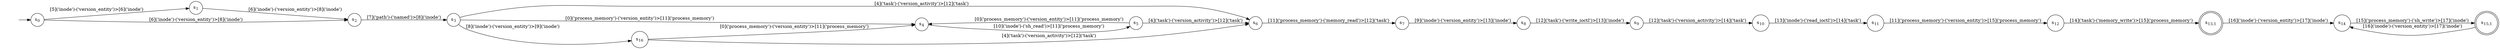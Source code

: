 digraph DFA {
    rankdir = LR;
    I [style = invis];
    I -> S0;
    S0 [label = <s<sub>0</sub>>, shape = circle];
    S1 [label = <s<sub>1</sub>>, shape = circle];
    S2 [label = <s<sub>2</sub>>, shape = circle];
    S3 [label = <s<sub>3</sub>>, shape = circle];
    S4 [label = <s<sub>4</sub>>, shape = circle];
    S5 [label = <s<sub>5</sub>>, shape = circle];
    S5 -> S4 [label = "[0]('process_memory')-('version_entity')>[11]('process_memory')"];
    S6 [label = <s<sub>6</sub>>, shape = circle];
    S7 [label = <s<sub>7</sub>>, shape = circle];
    S8 [label = <s<sub>8</sub>>, shape = circle];
    S9 [label = <s<sub>9</sub>>, shape = circle];
    S10 [label = <s<sub>10</sub>>, shape = circle];
    S11 [label = <s<sub>11</sub>>, shape = circle];
    S12 [label = <s<sub>12</sub>>, shape = circle];
    S13 [label = <s<sub>13,1</sub>>, shape = circle, peripheries = 2];
    S14 [label = <s<sub>14</sub>>, shape = circle];
    S15 [label = <s<sub>15,1</sub>>, shape = circle, peripheries = 2];
    S15 -> S14 [label = "[16]('inode')-('version_entity')>[17]('inode')"];
    S14 -> S15 [label = "[15]('process_memory')-('sh_write')>[17]('inode')"];
    S13 -> S14 [label = "[16]('inode')-('version_entity')>[17]('inode')"];
    S12 -> S13 [label = "[14]('task')-('memory_write')>[15]('process_memory')"];
    S11 -> S12 [label = "[11]('process_memory')-('version_entity')>[15]('process_memory')"];
    S10 -> S11 [label = "[13]('inode')-('read_ioctl')>[14]('task')"];
    S9 -> S10 [label = "[12]('task')-('version_activity')>[14]('task')"];
    S8 -> S9 [label = "[12]('task')-('write_ioctl')>[13]('inode')"];
    S7 -> S8 [label = "[9]('inode')-('version_entity')>[13]('inode')"];
    S6 -> S7 [label = "[11]('process_memory')-('memory_read')>[12]('task')"];
    S5 -> S6 [label = "[4]('task')-('version_activity')>[12]('task')"];
    S4 -> S5 [label = "[10]('inode')-('sh_read')>[11]('process_memory')"];
    S3 -> S4 [label = "[0]('process_memory')-('version_entity')>[11]('process_memory')"];
    S16 [label = <s<sub>16</sub>>, shape = circle];
    S16 -> S4 [label = "[0]('process_memory')-('version_entity')>[11]('process_memory')"];
    S16 -> S6 [label = "[4]('task')-('version_activity')>[12]('task')"];
    S3 -> S16 [label = "[8]('inode')-('version_entity')>[9]('inode')"];
    S3 -> S6 [label = "[4]('task')-('version_activity')>[12]('task')"];
    S2 -> S3 [label = "[7]('path')-('named')>[8]('inode')"];
    S1 -> S2 [label = "[6]('inode')-('version_entity')>[8]('inode')"];
    S0 -> S1 [label = "[5]('inode')-('version_entity')>[6]('inode')"];
    S0 -> S2 [label = "[6]('inode')-('version_entity')>[8]('inode')"];
}
